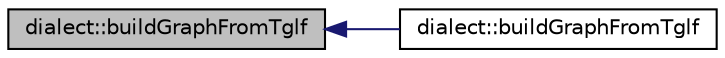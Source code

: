 digraph "dialect::buildGraphFromTglf"
{
  edge [fontname="Helvetica",fontsize="10",labelfontname="Helvetica",labelfontsize="10"];
  node [fontname="Helvetica",fontsize="10",shape=record];
  rankdir="LR";
  Node1 [label="dialect::buildGraphFromTglf",height=0.2,width=0.4,color="black", fillcolor="grey75", style="filled", fontcolor="black"];
  Node1 -> Node2 [dir="back",color="midnightblue",fontsize="10",style="solid",fontname="Helvetica"];
  Node2 [label="dialect::buildGraphFromTglf",height=0.2,width=0.4,color="black", fillcolor="white", style="filled",URL="$namespacedialect.html#a6c94d23c1beda10e9881a8cca789aea2",tooltip="Build a Graph object from TGLF. "];
}
